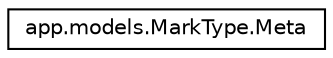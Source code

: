 digraph "Graphical Class Hierarchy"
{
 // LATEX_PDF_SIZE
  edge [fontname="Helvetica",fontsize="10",labelfontname="Helvetica",labelfontsize="10"];
  node [fontname="Helvetica",fontsize="10",shape=record];
  rankdir="LR";
  Node0 [label="app.models.MarkType.Meta",height=0.2,width=0.4,color="black", fillcolor="white", style="filled",URL="$classapp_1_1models_1_1MarkType_1_1Meta.html",tooltip=" "];
}
